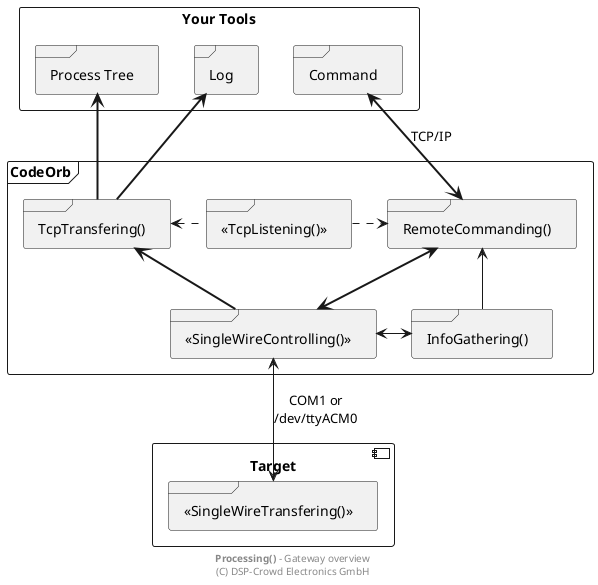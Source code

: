 
@startuml

' skinparam linetype ortho

rectangle "Your Tools" as gTools {

	frame "Process Tree" as pTree
	frame "Log" as pLog
	frame "Command" as pCmd
}

frame "CodeOrb" as pGw {

	frame "<<SingleWireControlling()>>" as pSwc
	frame "<<TcpListening()>>" as pList
	frame "TcpTransfering()" as pTrans
	frame "RemoteCommanding()" as pCmdRemote
	frame "InfoGathering()" as pGather
}

component "Target" as pTarget {

	frame "<<SingleWireTransfering()>>" as pSwt
}

pTree <-[thickness=2]- pTrans
pLog <-[thickness=2]- pTrans
pCmd <-[thickness=2]-> pCmdRemote : "TCP/IP"

pList .l.> pTrans
pList .r.> pCmdRemote

pTrans <-[thickness=2]- pSwc
pCmdRemote <-[thickness=2]-> pSwc

pCmdRemote <-- pGather

pSwc <--> pSwt : "COM1 or\n/dev/ttyACM0"
pSwc <-> pGather

footer **Processing()** - Gateway overview\n(C) DSP-Crowd Electronics GmbH

@enduml

